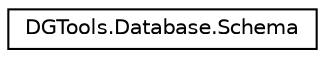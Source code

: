 digraph "Graphical Class Hierarchy"
{
 // LATEX_PDF_SIZE
  edge [fontname="Helvetica",fontsize="10",labelfontname="Helvetica",labelfontsize="10"];
  node [fontname="Helvetica",fontsize="10",shape=record];
  rankdir="LR";
  Node0 [label="DGTools.Database.Schema",height=0.2,width=0.4,color="black", fillcolor="white", style="filled",URL="$class_d_g_tools_1_1_database_1_1_schema.html",tooltip=" "];
}
